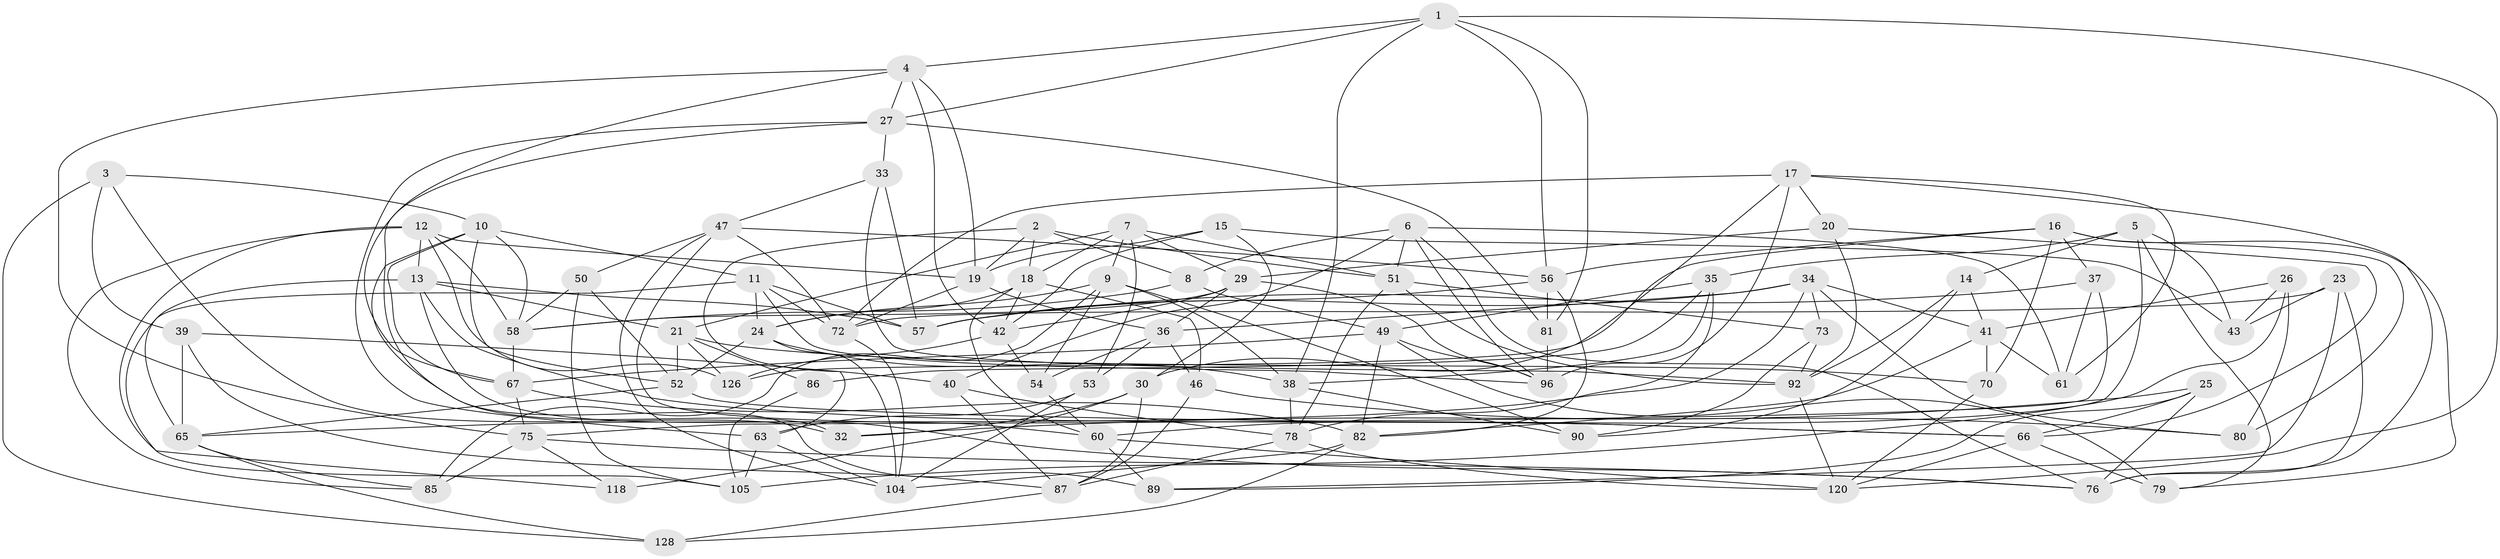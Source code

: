// Generated by graph-tools (version 1.1) at 2025/24/03/03/25 07:24:25]
// undirected, 80 vertices, 205 edges
graph export_dot {
graph [start="1"]
  node [color=gray90,style=filled];
  1 [super="+115"];
  2 [super="+124"];
  3;
  4 [super="+112"];
  5 [super="+45"];
  6 [super="+88"];
  7 [super="+99"];
  8;
  9 [super="+127"];
  10 [super="+71"];
  11 [super="+101"];
  12 [super="+31"];
  13 [super="+84"];
  14;
  15;
  16 [super="+44"];
  17 [super="+102"];
  18 [super="+93"];
  19 [super="+111"];
  20;
  21 [super="+22"];
  23;
  24 [super="+28"];
  25;
  26;
  27 [super="+95"];
  29 [super="+77"];
  30 [super="+69"];
  32;
  33;
  34 [super="+48"];
  35 [super="+117"];
  36 [super="+114"];
  37;
  38 [super="+110"];
  39;
  40;
  41 [super="+91"];
  42 [super="+103"];
  43;
  46;
  47 [super="+64"];
  49 [super="+74"];
  50;
  51 [super="+55"];
  52 [super="+109"];
  53;
  54;
  56 [super="+122"];
  57 [super="+59"];
  58 [super="+119"];
  60 [super="+62"];
  61;
  63 [super="+97"];
  65 [super="+106"];
  66 [super="+68"];
  67 [super="+107"];
  70;
  72 [super="+125"];
  73;
  75 [super="+108"];
  76 [super="+116"];
  78 [super="+83"];
  79;
  80;
  81;
  82 [super="+94"];
  85;
  86;
  87 [super="+98"];
  89;
  90;
  92 [super="+100"];
  96 [super="+123"];
  104 [super="+113"];
  105 [super="+129"];
  118;
  120 [super="+121"];
  126;
  128;
  1 -- 38;
  1 -- 56;
  1 -- 27;
  1 -- 120;
  1 -- 81;
  1 -- 4;
  2 -- 8;
  2 -- 51;
  2 -- 63 [weight=2];
  2 -- 18;
  2 -- 19;
  3 -- 32;
  3 -- 10;
  3 -- 39;
  3 -- 128;
  4 -- 27;
  4 -- 75;
  4 -- 19;
  4 -- 42;
  4 -- 67;
  5 -- 79;
  5 -- 105 [weight=2];
  5 -- 43;
  5 -- 14;
  5 -- 35;
  6 -- 40;
  6 -- 61;
  6 -- 96;
  6 -- 8;
  6 -- 51;
  6 -- 76;
  7 -- 53;
  7 -- 21;
  7 -- 9;
  7 -- 51;
  7 -- 18;
  7 -- 29;
  8 -- 49;
  8 -- 58;
  9 -- 90;
  9 -- 85;
  9 -- 54;
  9 -- 38;
  9 -- 24;
  10 -- 89;
  10 -- 67;
  10 -- 11;
  10 -- 58;
  10 -- 52;
  11 -- 96;
  11 -- 72;
  11 -- 118;
  11 -- 57;
  11 -- 24;
  12 -- 85;
  12 -- 126;
  12 -- 58;
  12 -- 105;
  12 -- 19;
  12 -- 13;
  13 -- 66;
  13 -- 21;
  13 -- 65;
  13 -- 57;
  13 -- 76;
  14 -- 90;
  14 -- 41;
  14 -- 92;
  15 -- 19;
  15 -- 43;
  15 -- 42;
  15 -- 30;
  16 -- 80;
  16 -- 70;
  16 -- 37;
  16 -- 126;
  16 -- 79;
  16 -- 56;
  17 -- 20;
  17 -- 30;
  17 -- 96;
  17 -- 76;
  17 -- 61;
  17 -- 72;
  18 -- 24;
  18 -- 60;
  18 -- 42;
  18 -- 46;
  19 -- 72;
  19 -- 36;
  20 -- 92;
  20 -- 66;
  20 -- 29;
  21 -- 126;
  21 -- 70;
  21 -- 86;
  21 -- 52;
  23 -- 89;
  23 -- 43;
  23 -- 76;
  23 -- 72;
  24 -- 38;
  24 -- 52;
  24 -- 104;
  25 -- 76;
  25 -- 89;
  25 -- 32;
  25 -- 66;
  26 -- 43;
  26 -- 80;
  26 -- 60;
  26 -- 41;
  27 -- 33;
  27 -- 32;
  27 -- 81;
  27 -- 63;
  29 -- 58;
  29 -- 96;
  29 -- 42;
  29 -- 36;
  30 -- 32;
  30 -- 118 [weight=2];
  30 -- 87;
  33 -- 92;
  33 -- 57;
  33 -- 47;
  34 -- 80;
  34 -- 65;
  34 -- 41;
  34 -- 73;
  34 -- 57;
  34 -- 36;
  35 -- 86 [weight=2];
  35 -- 78;
  35 -- 49;
  35 -- 38;
  36 -- 46;
  36 -- 54;
  36 -- 53;
  37 -- 75;
  37 -- 61;
  37 -- 57;
  38 -- 78;
  38 -- 90;
  39 -- 40;
  39 -- 87;
  39 -- 65;
  40 -- 78;
  40 -- 87;
  41 -- 61;
  41 -- 82;
  41 -- 70;
  42 -- 54;
  42 -- 126;
  46 -- 80;
  46 -- 87;
  47 -- 50;
  47 -- 60;
  47 -- 104;
  47 -- 56;
  47 -- 72;
  49 -- 79;
  49 -- 96;
  49 -- 82;
  49 -- 67;
  50 -- 52;
  50 -- 58;
  50 -- 105;
  51 -- 78;
  51 -- 73;
  51 -- 92;
  52 -- 66;
  52 -- 65;
  53 -- 63;
  53 -- 104;
  54 -- 60;
  56 -- 57;
  56 -- 81;
  56 -- 82;
  58 -- 67;
  60 -- 89;
  60 -- 120;
  63 -- 104;
  63 -- 105;
  65 -- 128;
  65 -- 85;
  66 -- 79;
  66 -- 120;
  67 -- 82;
  67 -- 75;
  70 -- 120;
  72 -- 104;
  73 -- 92;
  73 -- 90;
  75 -- 85;
  75 -- 118;
  75 -- 76;
  78 -- 87;
  78 -- 120;
  81 -- 96;
  82 -- 128;
  82 -- 104;
  86 -- 105;
  87 -- 128;
  92 -- 120;
}
